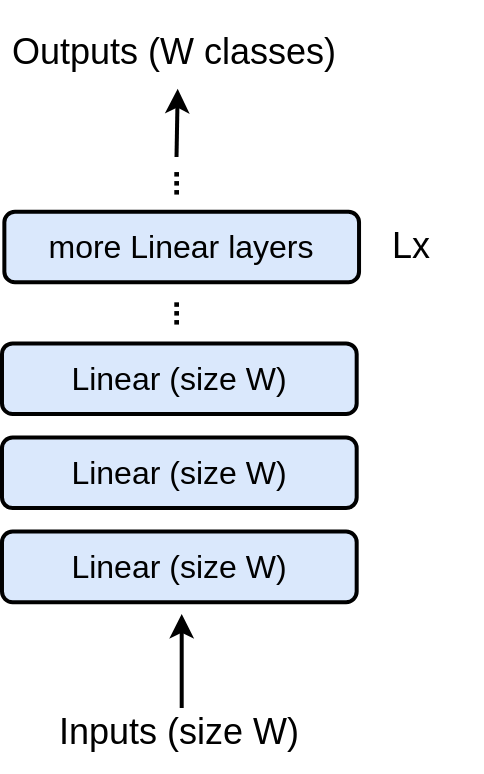 <mxfile version="20.7.4" type="device"><diagram name="Page-1" id="6S5Bs2WwU_J8CWzjllh4"><mxGraphModel dx="1004" dy="745" grid="1" gridSize="10" guides="1" tooltips="1" connect="1" arrows="1" fold="1" page="1" pageScale="1" pageWidth="827" pageHeight="1169" math="0" shadow="0"><root><mxCell id="0"/><mxCell id="1" parent="0"/><mxCell id="sL3GfZB3y70Jr0FUmJvo-1" value="" style="group;fontSize=16;" parent="1" vertex="1" connectable="0"><mxGeometry x="300" y="94" width="240" height="386" as="geometry"/></mxCell><mxCell id="Rjbj1c0og_Jh--f2ZAxI-1" value="Linear (size W)" style="rounded=1;whiteSpace=wrap;html=1;fillColor=#dae8fc;strokeColor=#000000;strokeWidth=2;fontSize=16;" parent="sL3GfZB3y70Jr0FUmJvo-1" vertex="1"><mxGeometry y="218.756" width="177.34" height="35.283" as="geometry"/></mxCell><mxCell id="Rjbj1c0og_Jh--f2ZAxI-2" value="Inputs (size W)" style="text;html=1;strokeColor=none;fillColor=none;align=center;verticalAlign=middle;whiteSpace=wrap;rounded=0;fontSize=18;" parent="sL3GfZB3y70Jr0FUmJvo-1" vertex="1"><mxGeometry x="19.04" y="346.95" width="139.26" height="39.05" as="geometry"/></mxCell><mxCell id="Rjbj1c0og_Jh--f2ZAxI-8" value="" style="endArrow=classic;html=1;rounded=0;strokeWidth=2;fontSize=16;" parent="sL3GfZB3y70Jr0FUmJvo-1" edge="1"><mxGeometry width="50" height="50" relative="1" as="geometry"><mxPoint x="89.852" y="354.008" as="sourcePoint"/><mxPoint x="89.852" y="306.963" as="targetPoint"/></mxGeometry></mxCell><mxCell id="Rjbj1c0og_Jh--f2ZAxI-10" value="Linear (size W)" style="rounded=1;whiteSpace=wrap;html=1;fillColor=#dae8fc;strokeColor=#000000;strokeWidth=2;fontSize=16;" parent="sL3GfZB3y70Jr0FUmJvo-1" vertex="1"><mxGeometry y="265.8" width="177.34" height="35.283" as="geometry"/></mxCell><mxCell id="Rjbj1c0og_Jh--f2ZAxI-11" value="Linear (size W)" style="rounded=1;whiteSpace=wrap;html=1;fillColor=#dae8fc;strokeColor=#000000;strokeWidth=2;fontSize=16;" parent="sL3GfZB3y70Jr0FUmJvo-1" vertex="1"><mxGeometry y="171.711" width="177.34" height="35.283" as="geometry"/></mxCell><mxCell id="Rjbj1c0og_Jh--f2ZAxI-13" value="Outputs (W classes)" style="text;html=1;strokeColor=none;fillColor=none;align=center;verticalAlign=middle;whiteSpace=wrap;rounded=0;fontSize=18;" parent="sL3GfZB3y70Jr0FUmJvo-1" vertex="1"><mxGeometry x="1.52" y="8.47" width="167.54" height="35.28" as="geometry"/></mxCell><mxCell id="Rjbj1c0og_Jh--f2ZAxI-14" value="" style="endArrow=classic;html=1;rounded=0;strokeWidth=2;fontSize=16;" parent="sL3GfZB3y70Jr0FUmJvo-1" edge="1"><mxGeometry width="50" height="50" relative="1" as="geometry"><mxPoint x="87.261" y="78.508" as="sourcePoint"/><mxPoint x="87.852" y="44.401" as="targetPoint"/></mxGeometry></mxCell><mxCell id="Rjbj1c0og_Jh--f2ZAxI-16" value="&lt;font style=&quot;font-size: 16px;&quot;&gt;&lt;b style=&quot;font-size: 16px;&quot;&gt;...&lt;/b&gt;&lt;/font&gt;" style="text;html=1;strokeColor=none;fillColor=none;align=center;verticalAlign=middle;whiteSpace=wrap;rounded=0;fontSize=16;rotation=-90;" parent="sL3GfZB3y70Jr0FUmJvo-1" vertex="1"><mxGeometry x="47.291" y="138.78" width="70.936" height="35.283" as="geometry"/></mxCell><mxCell id="Rjbj1c0og_Jh--f2ZAxI-19" value="more Linear layers" style="rounded=1;whiteSpace=wrap;html=1;fillColor=#dae8fc;strokeColor=#000000;strokeWidth=2;fontSize=16;" parent="sL3GfZB3y70Jr0FUmJvo-1" vertex="1"><mxGeometry x="1.182" y="105.849" width="177.34" height="35.283" as="geometry"/></mxCell><mxCell id="Rjbj1c0og_Jh--f2ZAxI-20" value="&lt;font style=&quot;font-size: 16px;&quot;&gt;&lt;b style=&quot;font-size: 16px;&quot;&gt;...&lt;/b&gt;&lt;/font&gt;" style="text;html=1;strokeColor=none;fillColor=none;align=center;verticalAlign=middle;whiteSpace=wrap;rounded=0;fontSize=16;rotation=-90;" parent="sL3GfZB3y70Jr0FUmJvo-1" vertex="1"><mxGeometry x="47.291" y="73.742" width="70.936" height="35.283" as="geometry"/></mxCell><mxCell id="Rjbj1c0og_Jh--f2ZAxI-21" value="Lx" style="text;html=1;strokeColor=none;fillColor=none;align=center;verticalAlign=top;whiteSpace=wrap;rounded=0;fontSize=18;" parent="sL3GfZB3y70Jr0FUmJvo-1" vertex="1"><mxGeometry x="169.064" y="105.849" width="70.936" height="35.283" as="geometry"/></mxCell></root></mxGraphModel></diagram></mxfile>